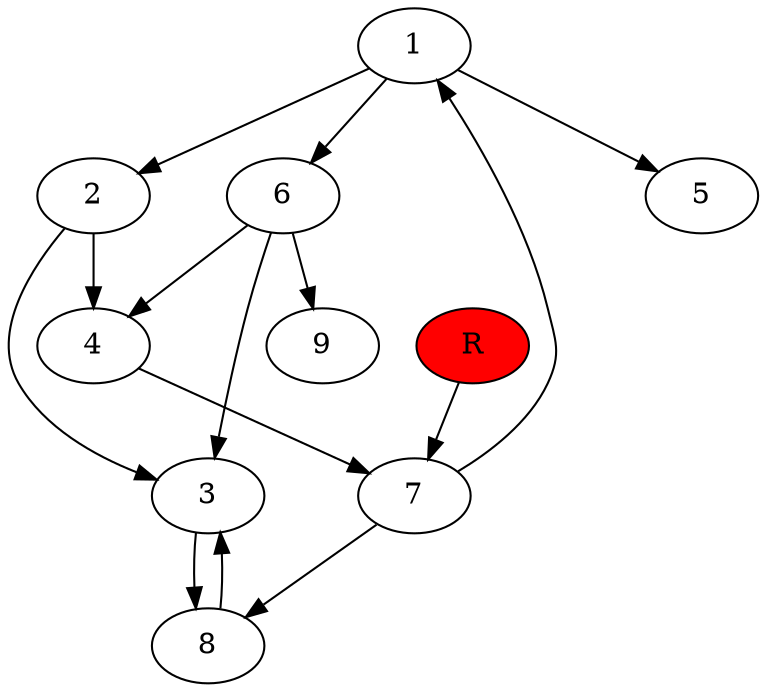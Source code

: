 digraph prb37904 {
	1
	2
	3
	4
	5
	6
	7
	8
	R [fillcolor="#ff0000" style=filled]
	1 -> 2
	1 -> 5
	1 -> 6
	2 -> 3
	2 -> 4
	3 -> 8
	4 -> 7
	6 -> 3
	6 -> 4
	6 -> 9
	7 -> 1
	7 -> 8
	8 -> 3
	R -> 7
}
